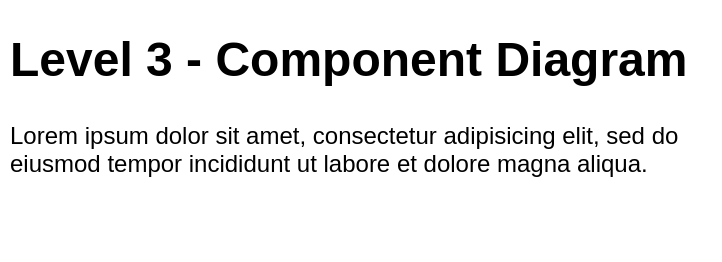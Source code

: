 <mxfile version="14.1.1" type="device"><diagram id="KauEdUtZ4gGPXWSDjoRl" name="Page-1"><mxGraphModel dx="1186" dy="707" grid="1" gridSize="10" guides="1" tooltips="1" connect="1" arrows="1" fold="1" page="1" pageScale="1" pageWidth="827" pageHeight="1169" math="0" shadow="0"><root><mxCell id="0"/><mxCell id="1" parent="0"/><mxCell id="nwp7mrSP4jnHNaige7qW-1" value="&lt;h1&gt;Level 3 - Component Diagram&lt;/h1&gt;&lt;p&gt;Lorem ipsum dolor sit amet, consectetur adipisicing elit, sed do eiusmod tempor incididunt ut labore et dolore magna aliqua.&lt;/p&gt;" style="text;html=1;strokeColor=none;fillColor=none;spacing=5;spacingTop=-20;whiteSpace=wrap;overflow=hidden;rounded=0;" vertex="1" parent="1"><mxGeometry x="40" y="40" width="360" height="120" as="geometry"/></mxCell></root></mxGraphModel></diagram></mxfile>